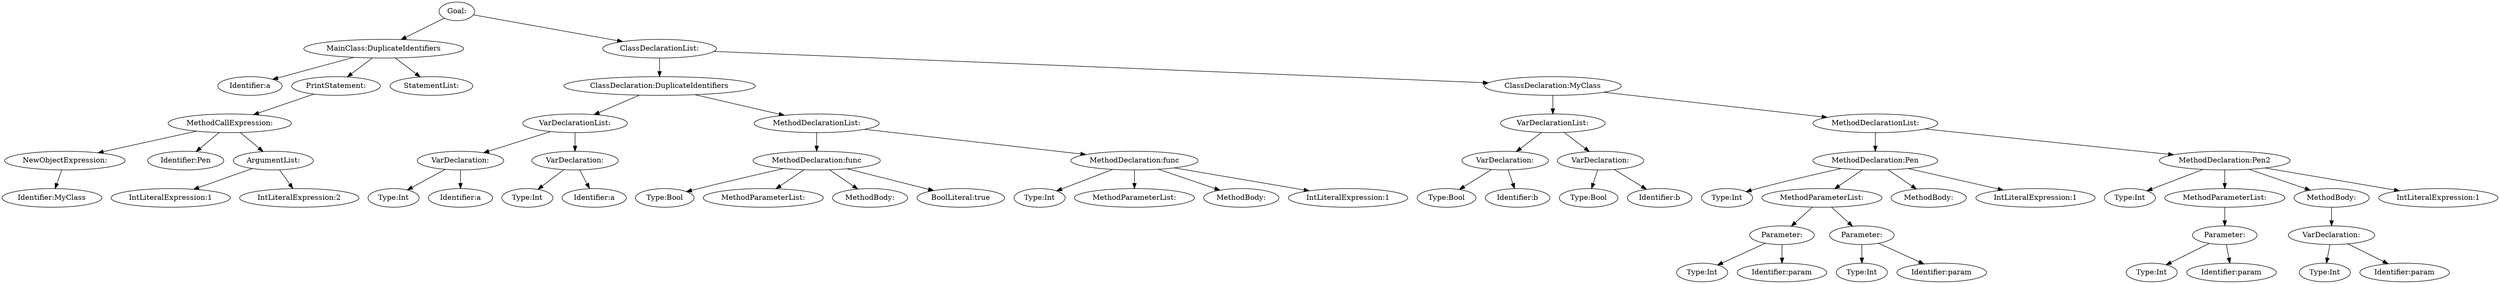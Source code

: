 digraph {
n0 [label="Goal:"];
n1 [label="MainClass:DuplicateIdentifiers"];
n2 [label="Identifier:a"];
n1 -> n2
n3 [label="PrintStatement:"];
n4 [label="MethodCallExpression:"];
n5 [label="NewObjectExpression:"];
n6 [label="Identifier:MyClass"];
n5 -> n6
n4 -> n5
n7 [label="Identifier:Pen"];
n4 -> n7
n8 [label="ArgumentList:"];
n9 [label="IntLiteralExpression:1"];
n8 -> n9
n10 [label="IntLiteralExpression:2"];
n8 -> n10
n4 -> n8
n3 -> n4
n1 -> n3
n11 [label="StatementList:"];
n1 -> n11
n0 -> n1
n12 [label="ClassDeclarationList:"];
n13 [label="ClassDeclaration:DuplicateIdentifiers"];
n14 [label="VarDeclarationList:"];
n15 [label="VarDeclaration:"];
n16 [label="Type:Int"];
n15 -> n16
n17 [label="Identifier:a"];
n15 -> n17
n14 -> n15
n18 [label="VarDeclaration:"];
n19 [label="Type:Int"];
n18 -> n19
n20 [label="Identifier:a"];
n18 -> n20
n14 -> n18
n13 -> n14
n21 [label="MethodDeclarationList:"];
n22 [label="MethodDeclaration:func"];
n23 [label="Type:Bool"];
n22 -> n23
n24 [label="MethodParameterList:"];
n22 -> n24
n25 [label="MethodBody:"];
n22 -> n25
n26 [label="BoolLiteral:true"];
n22 -> n26
n21 -> n22
n27 [label="MethodDeclaration:func"];
n28 [label="Type:Int"];
n27 -> n28
n29 [label="MethodParameterList:"];
n27 -> n29
n30 [label="MethodBody:"];
n27 -> n30
n31 [label="IntLiteralExpression:1"];
n27 -> n31
n21 -> n27
n13 -> n21
n12 -> n13
n32 [label="ClassDeclaration:MyClass"];
n33 [label="VarDeclarationList:"];
n34 [label="VarDeclaration:"];
n35 [label="Type:Bool"];
n34 -> n35
n36 [label="Identifier:b"];
n34 -> n36
n33 -> n34
n37 [label="VarDeclaration:"];
n38 [label="Type:Bool"];
n37 -> n38
n39 [label="Identifier:b"];
n37 -> n39
n33 -> n37
n32 -> n33
n40 [label="MethodDeclarationList:"];
n41 [label="MethodDeclaration:Pen"];
n42 [label="Type:Int"];
n41 -> n42
n43 [label="MethodParameterList:"];
n44 [label="Parameter:"];
n45 [label="Type:Int"];
n44 -> n45
n46 [label="Identifier:param"];
n44 -> n46
n43 -> n44
n47 [label="Parameter:"];
n48 [label="Type:Int"];
n47 -> n48
n49 [label="Identifier:param"];
n47 -> n49
n43 -> n47
n41 -> n43
n50 [label="MethodBody:"];
n41 -> n50
n51 [label="IntLiteralExpression:1"];
n41 -> n51
n40 -> n41
n52 [label="MethodDeclaration:Pen2"];
n53 [label="Type:Int"];
n52 -> n53
n54 [label="MethodParameterList:"];
n55 [label="Parameter:"];
n56 [label="Type:Int"];
n55 -> n56
n57 [label="Identifier:param"];
n55 -> n57
n54 -> n55
n52 -> n54
n58 [label="MethodBody:"];
n59 [label="VarDeclaration:"];
n60 [label="Type:Int"];
n59 -> n60
n61 [label="Identifier:param"];
n59 -> n61
n58 -> n59
n52 -> n58
n62 [label="IntLiteralExpression:1"];
n52 -> n62
n40 -> n52
n32 -> n40
n12 -> n32
n0 -> n12
}
